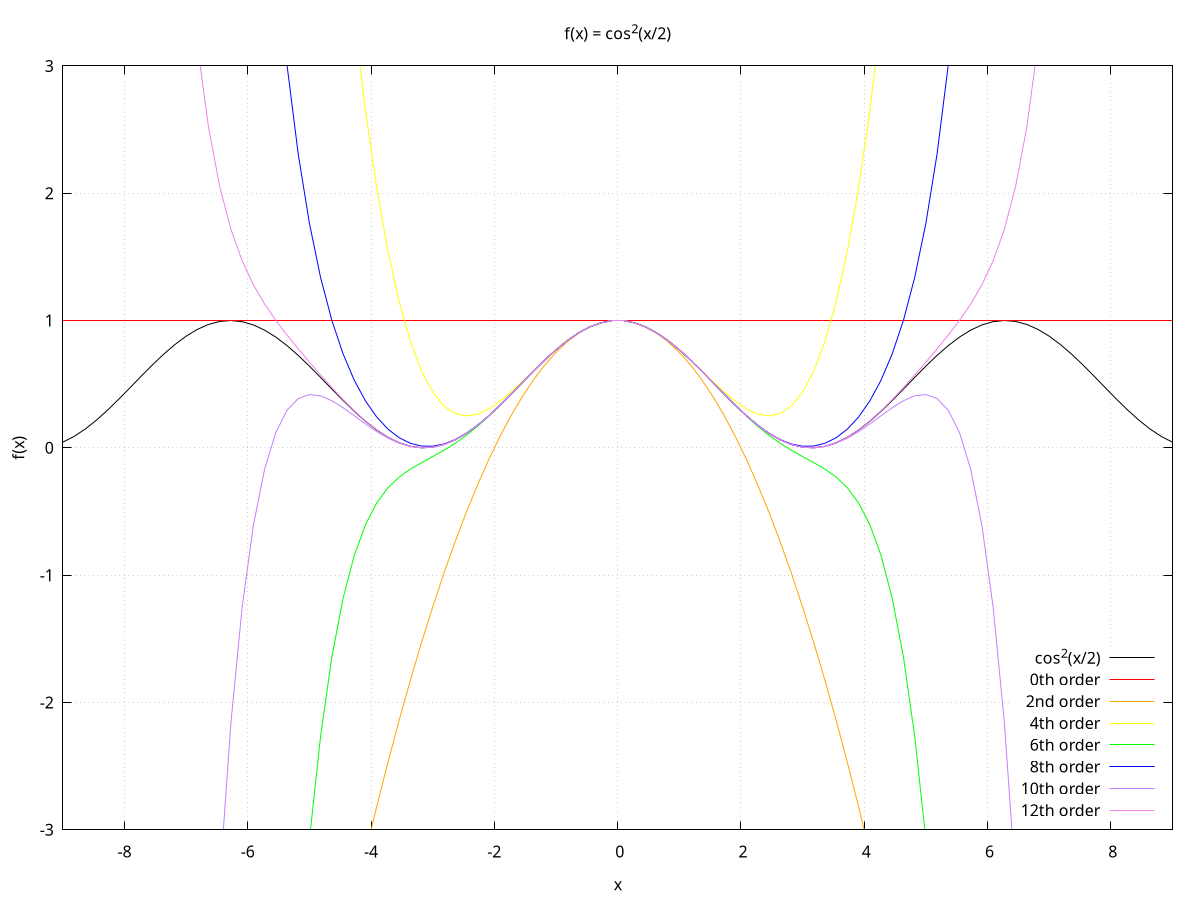 # Scale font and line width (dpi) by chaning the size! It will always display stretched.
set term png size 800,800 enhanced font 'georgia,12' butt
set output 'taylor_series_23.png'

# Key means label...
set key inside bottom right
set yrange [-3:3]
set xrange [-9:9]
set grid
set xlabel 'x'
set ylabel 'f(x)'
set title 'f(x) = cos^2(x/2)'
plot cos(x/2)*cos(x/2) title 'cos^2(x/2)' lc rgb 'black', 1 title '0th order' lc rgb 'red', 1-x**2/4 title '2nd order' lc rgb 'orange', 1-x**2/4+x**4/48 title '4th order' lc rgb 'yellow', 1-x**2/4+x**4/48-x**6/1440 title '6th order' lc rgb 'green', 1-x**2/4+x**4/48-x**6/1440+x**8/80640 title '8th order' lc rgb 'blue', 1-x**2/4+x**4/48-x**6/1440+x**8/80640-x**10/7257600 title '10th order' lc rgb 'purple',  1-x**2/4+x**4/48-x**6/1440+x**8/80640-x**10/7257600+x**12/958003200 title '12th order' lc rgb 'violet'
